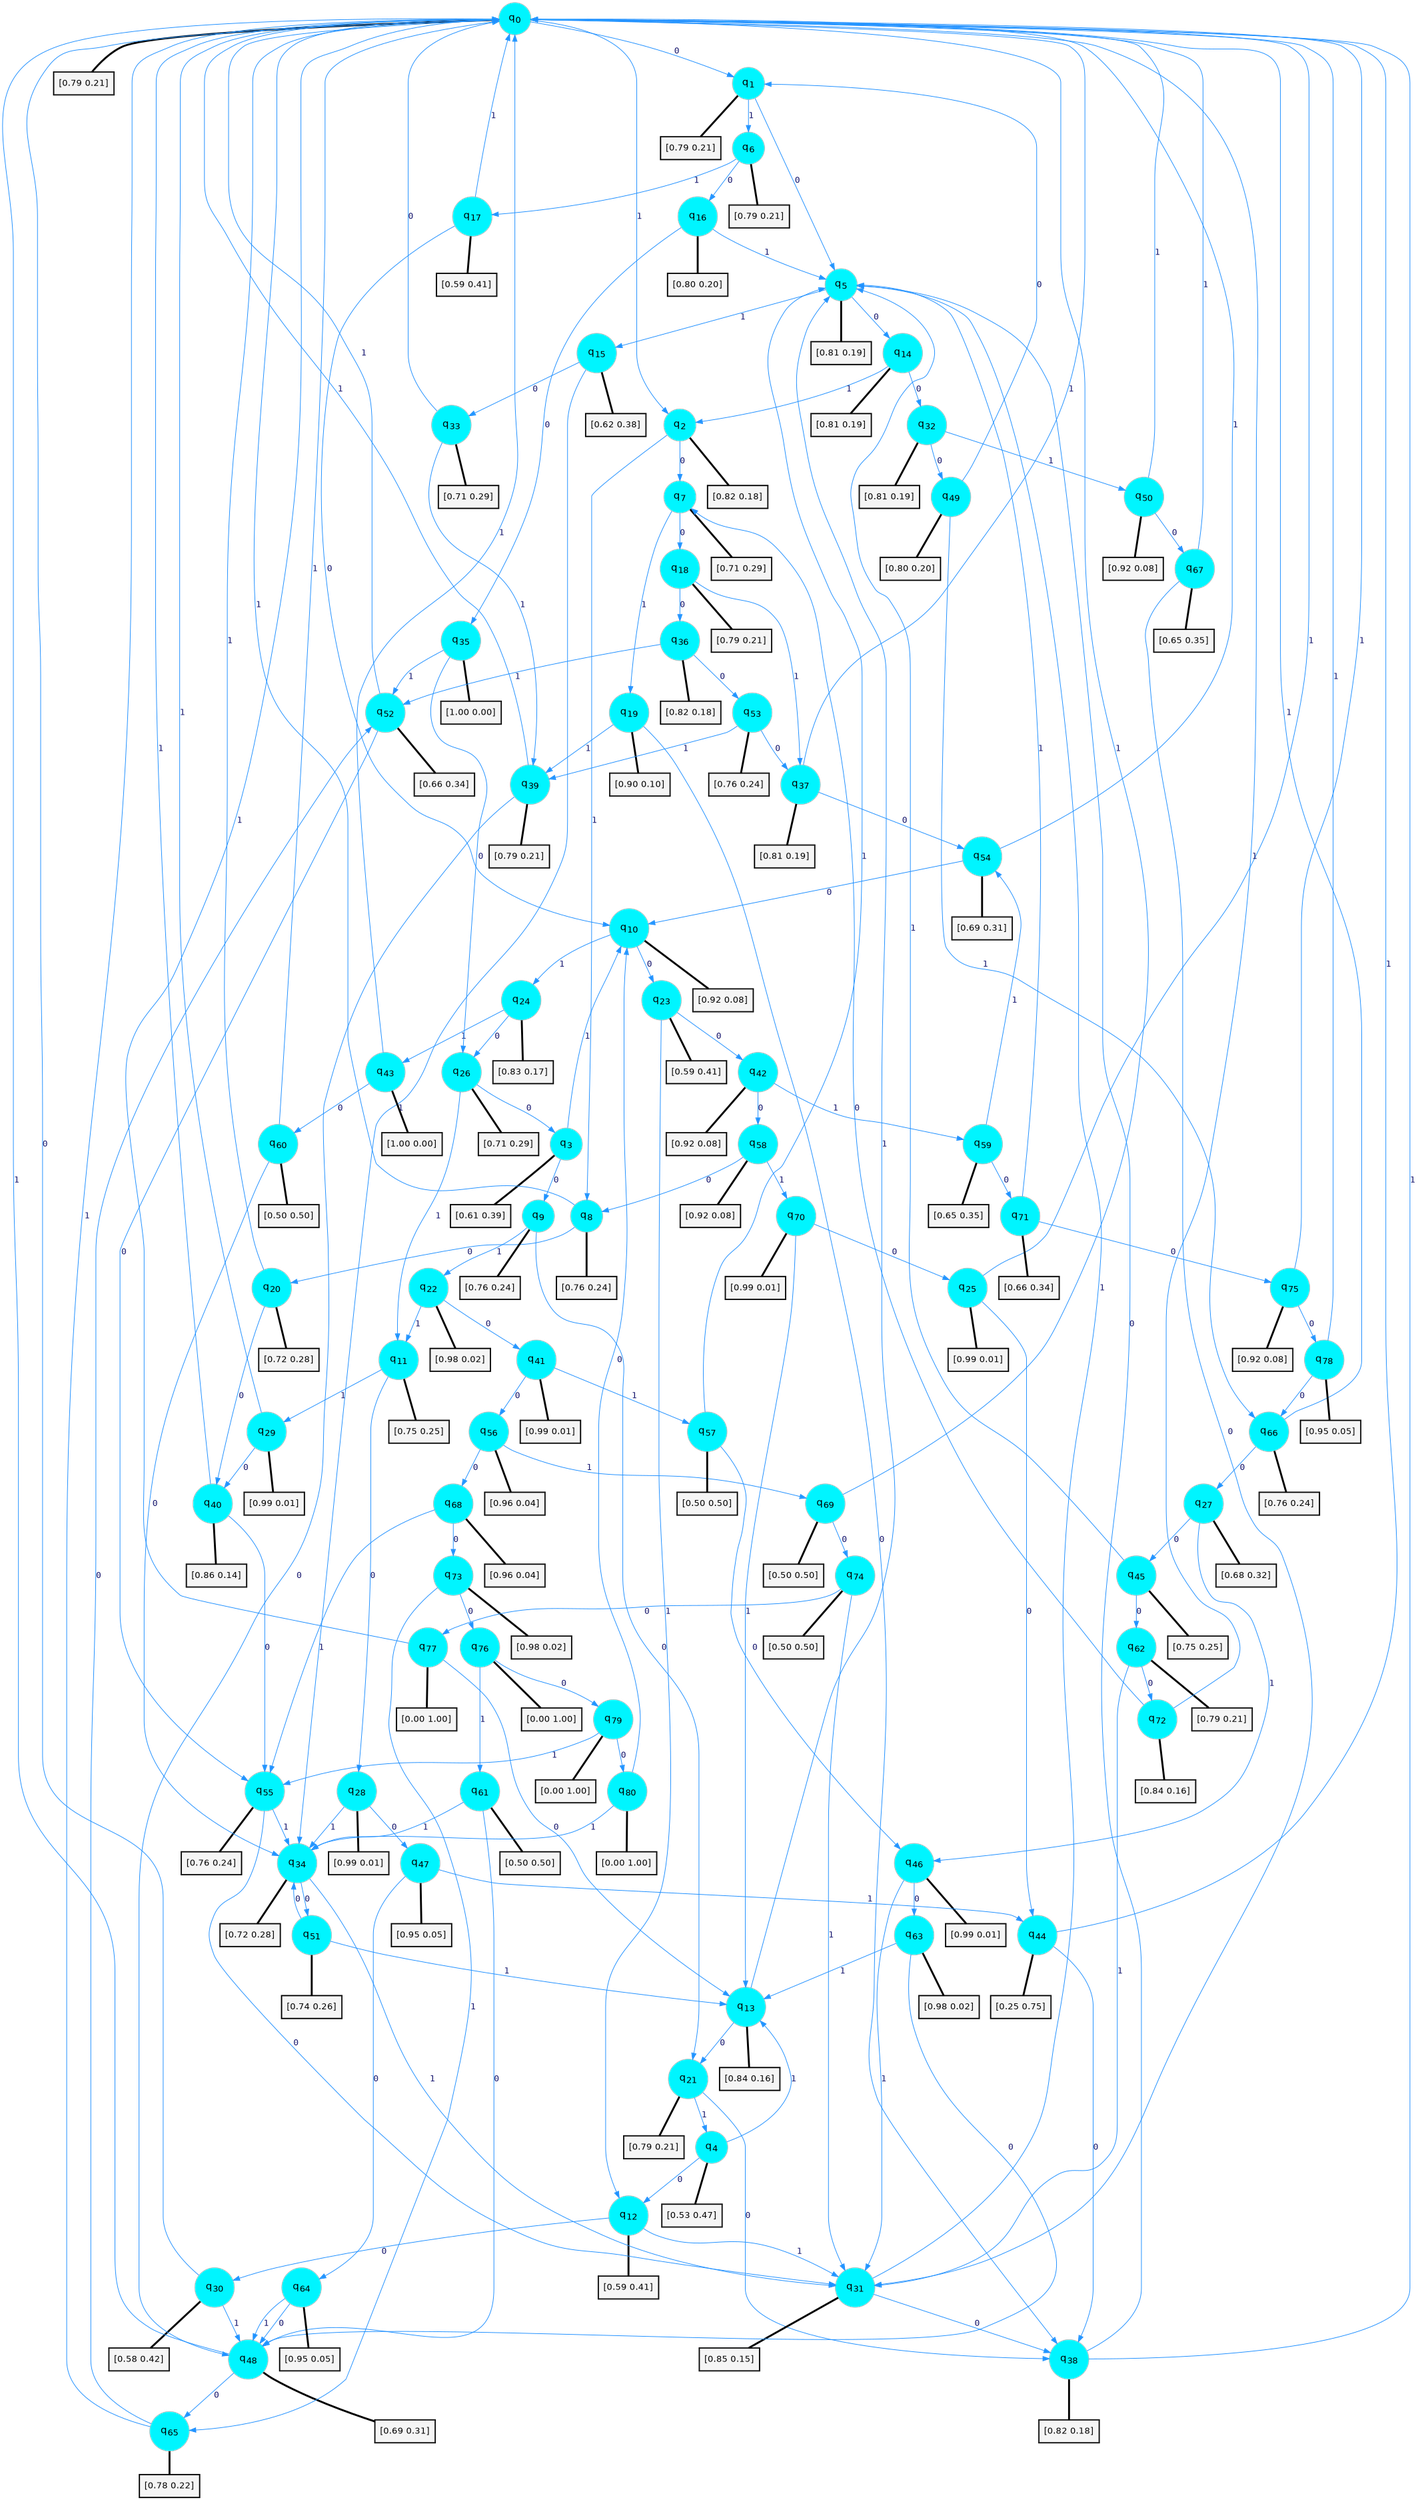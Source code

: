 digraph G {
graph [
bgcolor=transparent, dpi=300, rankdir=TD, size="40,25"];
node [
color=gray, fillcolor=turquoise1, fontcolor=black, fontname=Helvetica, fontsize=16, fontweight=bold, shape=circle, style=filled];
edge [
arrowsize=1, color=dodgerblue1, fontcolor=midnightblue, fontname=courier, fontweight=bold, penwidth=1, style=solid, weight=20];
0[label=<q<SUB>0</SUB>>];
1[label=<q<SUB>1</SUB>>];
2[label=<q<SUB>2</SUB>>];
3[label=<q<SUB>3</SUB>>];
4[label=<q<SUB>4</SUB>>];
5[label=<q<SUB>5</SUB>>];
6[label=<q<SUB>6</SUB>>];
7[label=<q<SUB>7</SUB>>];
8[label=<q<SUB>8</SUB>>];
9[label=<q<SUB>9</SUB>>];
10[label=<q<SUB>10</SUB>>];
11[label=<q<SUB>11</SUB>>];
12[label=<q<SUB>12</SUB>>];
13[label=<q<SUB>13</SUB>>];
14[label=<q<SUB>14</SUB>>];
15[label=<q<SUB>15</SUB>>];
16[label=<q<SUB>16</SUB>>];
17[label=<q<SUB>17</SUB>>];
18[label=<q<SUB>18</SUB>>];
19[label=<q<SUB>19</SUB>>];
20[label=<q<SUB>20</SUB>>];
21[label=<q<SUB>21</SUB>>];
22[label=<q<SUB>22</SUB>>];
23[label=<q<SUB>23</SUB>>];
24[label=<q<SUB>24</SUB>>];
25[label=<q<SUB>25</SUB>>];
26[label=<q<SUB>26</SUB>>];
27[label=<q<SUB>27</SUB>>];
28[label=<q<SUB>28</SUB>>];
29[label=<q<SUB>29</SUB>>];
30[label=<q<SUB>30</SUB>>];
31[label=<q<SUB>31</SUB>>];
32[label=<q<SUB>32</SUB>>];
33[label=<q<SUB>33</SUB>>];
34[label=<q<SUB>34</SUB>>];
35[label=<q<SUB>35</SUB>>];
36[label=<q<SUB>36</SUB>>];
37[label=<q<SUB>37</SUB>>];
38[label=<q<SUB>38</SUB>>];
39[label=<q<SUB>39</SUB>>];
40[label=<q<SUB>40</SUB>>];
41[label=<q<SUB>41</SUB>>];
42[label=<q<SUB>42</SUB>>];
43[label=<q<SUB>43</SUB>>];
44[label=<q<SUB>44</SUB>>];
45[label=<q<SUB>45</SUB>>];
46[label=<q<SUB>46</SUB>>];
47[label=<q<SUB>47</SUB>>];
48[label=<q<SUB>48</SUB>>];
49[label=<q<SUB>49</SUB>>];
50[label=<q<SUB>50</SUB>>];
51[label=<q<SUB>51</SUB>>];
52[label=<q<SUB>52</SUB>>];
53[label=<q<SUB>53</SUB>>];
54[label=<q<SUB>54</SUB>>];
55[label=<q<SUB>55</SUB>>];
56[label=<q<SUB>56</SUB>>];
57[label=<q<SUB>57</SUB>>];
58[label=<q<SUB>58</SUB>>];
59[label=<q<SUB>59</SUB>>];
60[label=<q<SUB>60</SUB>>];
61[label=<q<SUB>61</SUB>>];
62[label=<q<SUB>62</SUB>>];
63[label=<q<SUB>63</SUB>>];
64[label=<q<SUB>64</SUB>>];
65[label=<q<SUB>65</SUB>>];
66[label=<q<SUB>66</SUB>>];
67[label=<q<SUB>67</SUB>>];
68[label=<q<SUB>68</SUB>>];
69[label=<q<SUB>69</SUB>>];
70[label=<q<SUB>70</SUB>>];
71[label=<q<SUB>71</SUB>>];
72[label=<q<SUB>72</SUB>>];
73[label=<q<SUB>73</SUB>>];
74[label=<q<SUB>74</SUB>>];
75[label=<q<SUB>75</SUB>>];
76[label=<q<SUB>76</SUB>>];
77[label=<q<SUB>77</SUB>>];
78[label=<q<SUB>78</SUB>>];
79[label=<q<SUB>79</SUB>>];
80[label=<q<SUB>80</SUB>>];
81[label="[0.79 0.21]", shape=box,fontcolor=black, fontname=Helvetica, fontsize=14, penwidth=2, fillcolor=whitesmoke,color=black];
82[label="[0.79 0.21]", shape=box,fontcolor=black, fontname=Helvetica, fontsize=14, penwidth=2, fillcolor=whitesmoke,color=black];
83[label="[0.82 0.18]", shape=box,fontcolor=black, fontname=Helvetica, fontsize=14, penwidth=2, fillcolor=whitesmoke,color=black];
84[label="[0.61 0.39]", shape=box,fontcolor=black, fontname=Helvetica, fontsize=14, penwidth=2, fillcolor=whitesmoke,color=black];
85[label="[0.53 0.47]", shape=box,fontcolor=black, fontname=Helvetica, fontsize=14, penwidth=2, fillcolor=whitesmoke,color=black];
86[label="[0.81 0.19]", shape=box,fontcolor=black, fontname=Helvetica, fontsize=14, penwidth=2, fillcolor=whitesmoke,color=black];
87[label="[0.79 0.21]", shape=box,fontcolor=black, fontname=Helvetica, fontsize=14, penwidth=2, fillcolor=whitesmoke,color=black];
88[label="[0.71 0.29]", shape=box,fontcolor=black, fontname=Helvetica, fontsize=14, penwidth=2, fillcolor=whitesmoke,color=black];
89[label="[0.76 0.24]", shape=box,fontcolor=black, fontname=Helvetica, fontsize=14, penwidth=2, fillcolor=whitesmoke,color=black];
90[label="[0.76 0.24]", shape=box,fontcolor=black, fontname=Helvetica, fontsize=14, penwidth=2, fillcolor=whitesmoke,color=black];
91[label="[0.92 0.08]", shape=box,fontcolor=black, fontname=Helvetica, fontsize=14, penwidth=2, fillcolor=whitesmoke,color=black];
92[label="[0.75 0.25]", shape=box,fontcolor=black, fontname=Helvetica, fontsize=14, penwidth=2, fillcolor=whitesmoke,color=black];
93[label="[0.59 0.41]", shape=box,fontcolor=black, fontname=Helvetica, fontsize=14, penwidth=2, fillcolor=whitesmoke,color=black];
94[label="[0.84 0.16]", shape=box,fontcolor=black, fontname=Helvetica, fontsize=14, penwidth=2, fillcolor=whitesmoke,color=black];
95[label="[0.81 0.19]", shape=box,fontcolor=black, fontname=Helvetica, fontsize=14, penwidth=2, fillcolor=whitesmoke,color=black];
96[label="[0.62 0.38]", shape=box,fontcolor=black, fontname=Helvetica, fontsize=14, penwidth=2, fillcolor=whitesmoke,color=black];
97[label="[0.80 0.20]", shape=box,fontcolor=black, fontname=Helvetica, fontsize=14, penwidth=2, fillcolor=whitesmoke,color=black];
98[label="[0.59 0.41]", shape=box,fontcolor=black, fontname=Helvetica, fontsize=14, penwidth=2, fillcolor=whitesmoke,color=black];
99[label="[0.79 0.21]", shape=box,fontcolor=black, fontname=Helvetica, fontsize=14, penwidth=2, fillcolor=whitesmoke,color=black];
100[label="[0.90 0.10]", shape=box,fontcolor=black, fontname=Helvetica, fontsize=14, penwidth=2, fillcolor=whitesmoke,color=black];
101[label="[0.72 0.28]", shape=box,fontcolor=black, fontname=Helvetica, fontsize=14, penwidth=2, fillcolor=whitesmoke,color=black];
102[label="[0.79 0.21]", shape=box,fontcolor=black, fontname=Helvetica, fontsize=14, penwidth=2, fillcolor=whitesmoke,color=black];
103[label="[0.98 0.02]", shape=box,fontcolor=black, fontname=Helvetica, fontsize=14, penwidth=2, fillcolor=whitesmoke,color=black];
104[label="[0.59 0.41]", shape=box,fontcolor=black, fontname=Helvetica, fontsize=14, penwidth=2, fillcolor=whitesmoke,color=black];
105[label="[0.83 0.17]", shape=box,fontcolor=black, fontname=Helvetica, fontsize=14, penwidth=2, fillcolor=whitesmoke,color=black];
106[label="[0.99 0.01]", shape=box,fontcolor=black, fontname=Helvetica, fontsize=14, penwidth=2, fillcolor=whitesmoke,color=black];
107[label="[0.71 0.29]", shape=box,fontcolor=black, fontname=Helvetica, fontsize=14, penwidth=2, fillcolor=whitesmoke,color=black];
108[label="[0.68 0.32]", shape=box,fontcolor=black, fontname=Helvetica, fontsize=14, penwidth=2, fillcolor=whitesmoke,color=black];
109[label="[0.99 0.01]", shape=box,fontcolor=black, fontname=Helvetica, fontsize=14, penwidth=2, fillcolor=whitesmoke,color=black];
110[label="[0.99 0.01]", shape=box,fontcolor=black, fontname=Helvetica, fontsize=14, penwidth=2, fillcolor=whitesmoke,color=black];
111[label="[0.58 0.42]", shape=box,fontcolor=black, fontname=Helvetica, fontsize=14, penwidth=2, fillcolor=whitesmoke,color=black];
112[label="[0.85 0.15]", shape=box,fontcolor=black, fontname=Helvetica, fontsize=14, penwidth=2, fillcolor=whitesmoke,color=black];
113[label="[0.81 0.19]", shape=box,fontcolor=black, fontname=Helvetica, fontsize=14, penwidth=2, fillcolor=whitesmoke,color=black];
114[label="[0.71 0.29]", shape=box,fontcolor=black, fontname=Helvetica, fontsize=14, penwidth=2, fillcolor=whitesmoke,color=black];
115[label="[0.72 0.28]", shape=box,fontcolor=black, fontname=Helvetica, fontsize=14, penwidth=2, fillcolor=whitesmoke,color=black];
116[label="[1.00 0.00]", shape=box,fontcolor=black, fontname=Helvetica, fontsize=14, penwidth=2, fillcolor=whitesmoke,color=black];
117[label="[0.82 0.18]", shape=box,fontcolor=black, fontname=Helvetica, fontsize=14, penwidth=2, fillcolor=whitesmoke,color=black];
118[label="[0.81 0.19]", shape=box,fontcolor=black, fontname=Helvetica, fontsize=14, penwidth=2, fillcolor=whitesmoke,color=black];
119[label="[0.82 0.18]", shape=box,fontcolor=black, fontname=Helvetica, fontsize=14, penwidth=2, fillcolor=whitesmoke,color=black];
120[label="[0.79 0.21]", shape=box,fontcolor=black, fontname=Helvetica, fontsize=14, penwidth=2, fillcolor=whitesmoke,color=black];
121[label="[0.86 0.14]", shape=box,fontcolor=black, fontname=Helvetica, fontsize=14, penwidth=2, fillcolor=whitesmoke,color=black];
122[label="[0.99 0.01]", shape=box,fontcolor=black, fontname=Helvetica, fontsize=14, penwidth=2, fillcolor=whitesmoke,color=black];
123[label="[0.92 0.08]", shape=box,fontcolor=black, fontname=Helvetica, fontsize=14, penwidth=2, fillcolor=whitesmoke,color=black];
124[label="[1.00 0.00]", shape=box,fontcolor=black, fontname=Helvetica, fontsize=14, penwidth=2, fillcolor=whitesmoke,color=black];
125[label="[0.25 0.75]", shape=box,fontcolor=black, fontname=Helvetica, fontsize=14, penwidth=2, fillcolor=whitesmoke,color=black];
126[label="[0.75 0.25]", shape=box,fontcolor=black, fontname=Helvetica, fontsize=14, penwidth=2, fillcolor=whitesmoke,color=black];
127[label="[0.99 0.01]", shape=box,fontcolor=black, fontname=Helvetica, fontsize=14, penwidth=2, fillcolor=whitesmoke,color=black];
128[label="[0.95 0.05]", shape=box,fontcolor=black, fontname=Helvetica, fontsize=14, penwidth=2, fillcolor=whitesmoke,color=black];
129[label="[0.69 0.31]", shape=box,fontcolor=black, fontname=Helvetica, fontsize=14, penwidth=2, fillcolor=whitesmoke,color=black];
130[label="[0.80 0.20]", shape=box,fontcolor=black, fontname=Helvetica, fontsize=14, penwidth=2, fillcolor=whitesmoke,color=black];
131[label="[0.92 0.08]", shape=box,fontcolor=black, fontname=Helvetica, fontsize=14, penwidth=2, fillcolor=whitesmoke,color=black];
132[label="[0.74 0.26]", shape=box,fontcolor=black, fontname=Helvetica, fontsize=14, penwidth=2, fillcolor=whitesmoke,color=black];
133[label="[0.66 0.34]", shape=box,fontcolor=black, fontname=Helvetica, fontsize=14, penwidth=2, fillcolor=whitesmoke,color=black];
134[label="[0.76 0.24]", shape=box,fontcolor=black, fontname=Helvetica, fontsize=14, penwidth=2, fillcolor=whitesmoke,color=black];
135[label="[0.69 0.31]", shape=box,fontcolor=black, fontname=Helvetica, fontsize=14, penwidth=2, fillcolor=whitesmoke,color=black];
136[label="[0.76 0.24]", shape=box,fontcolor=black, fontname=Helvetica, fontsize=14, penwidth=2, fillcolor=whitesmoke,color=black];
137[label="[0.96 0.04]", shape=box,fontcolor=black, fontname=Helvetica, fontsize=14, penwidth=2, fillcolor=whitesmoke,color=black];
138[label="[0.50 0.50]", shape=box,fontcolor=black, fontname=Helvetica, fontsize=14, penwidth=2, fillcolor=whitesmoke,color=black];
139[label="[0.92 0.08]", shape=box,fontcolor=black, fontname=Helvetica, fontsize=14, penwidth=2, fillcolor=whitesmoke,color=black];
140[label="[0.65 0.35]", shape=box,fontcolor=black, fontname=Helvetica, fontsize=14, penwidth=2, fillcolor=whitesmoke,color=black];
141[label="[0.50 0.50]", shape=box,fontcolor=black, fontname=Helvetica, fontsize=14, penwidth=2, fillcolor=whitesmoke,color=black];
142[label="[0.50 0.50]", shape=box,fontcolor=black, fontname=Helvetica, fontsize=14, penwidth=2, fillcolor=whitesmoke,color=black];
143[label="[0.79 0.21]", shape=box,fontcolor=black, fontname=Helvetica, fontsize=14, penwidth=2, fillcolor=whitesmoke,color=black];
144[label="[0.98 0.02]", shape=box,fontcolor=black, fontname=Helvetica, fontsize=14, penwidth=2, fillcolor=whitesmoke,color=black];
145[label="[0.95 0.05]", shape=box,fontcolor=black, fontname=Helvetica, fontsize=14, penwidth=2, fillcolor=whitesmoke,color=black];
146[label="[0.78 0.22]", shape=box,fontcolor=black, fontname=Helvetica, fontsize=14, penwidth=2, fillcolor=whitesmoke,color=black];
147[label="[0.76 0.24]", shape=box,fontcolor=black, fontname=Helvetica, fontsize=14, penwidth=2, fillcolor=whitesmoke,color=black];
148[label="[0.65 0.35]", shape=box,fontcolor=black, fontname=Helvetica, fontsize=14, penwidth=2, fillcolor=whitesmoke,color=black];
149[label="[0.96 0.04]", shape=box,fontcolor=black, fontname=Helvetica, fontsize=14, penwidth=2, fillcolor=whitesmoke,color=black];
150[label="[0.50 0.50]", shape=box,fontcolor=black, fontname=Helvetica, fontsize=14, penwidth=2, fillcolor=whitesmoke,color=black];
151[label="[0.99 0.01]", shape=box,fontcolor=black, fontname=Helvetica, fontsize=14, penwidth=2, fillcolor=whitesmoke,color=black];
152[label="[0.66 0.34]", shape=box,fontcolor=black, fontname=Helvetica, fontsize=14, penwidth=2, fillcolor=whitesmoke,color=black];
153[label="[0.84 0.16]", shape=box,fontcolor=black, fontname=Helvetica, fontsize=14, penwidth=2, fillcolor=whitesmoke,color=black];
154[label="[0.98 0.02]", shape=box,fontcolor=black, fontname=Helvetica, fontsize=14, penwidth=2, fillcolor=whitesmoke,color=black];
155[label="[0.50 0.50]", shape=box,fontcolor=black, fontname=Helvetica, fontsize=14, penwidth=2, fillcolor=whitesmoke,color=black];
156[label="[0.92 0.08]", shape=box,fontcolor=black, fontname=Helvetica, fontsize=14, penwidth=2, fillcolor=whitesmoke,color=black];
157[label="[0.00 1.00]", shape=box,fontcolor=black, fontname=Helvetica, fontsize=14, penwidth=2, fillcolor=whitesmoke,color=black];
158[label="[0.00 1.00]", shape=box,fontcolor=black, fontname=Helvetica, fontsize=14, penwidth=2, fillcolor=whitesmoke,color=black];
159[label="[0.95 0.05]", shape=box,fontcolor=black, fontname=Helvetica, fontsize=14, penwidth=2, fillcolor=whitesmoke,color=black];
160[label="[0.00 1.00]", shape=box,fontcolor=black, fontname=Helvetica, fontsize=14, penwidth=2, fillcolor=whitesmoke,color=black];
161[label="[0.00 1.00]", shape=box,fontcolor=black, fontname=Helvetica, fontsize=14, penwidth=2, fillcolor=whitesmoke,color=black];
0->1 [label=0];
0->2 [label=1];
0->81 [arrowhead=none, penwidth=3,color=black];
1->5 [label=0];
1->6 [label=1];
1->82 [arrowhead=none, penwidth=3,color=black];
2->7 [label=0];
2->8 [label=1];
2->83 [arrowhead=none, penwidth=3,color=black];
3->9 [label=0];
3->10 [label=1];
3->84 [arrowhead=none, penwidth=3,color=black];
4->12 [label=0];
4->13 [label=1];
4->85 [arrowhead=none, penwidth=3,color=black];
5->14 [label=0];
5->15 [label=1];
5->86 [arrowhead=none, penwidth=3,color=black];
6->16 [label=0];
6->17 [label=1];
6->87 [arrowhead=none, penwidth=3,color=black];
7->18 [label=0];
7->19 [label=1];
7->88 [arrowhead=none, penwidth=3,color=black];
8->20 [label=0];
8->0 [label=1];
8->89 [arrowhead=none, penwidth=3,color=black];
9->21 [label=0];
9->22 [label=1];
9->90 [arrowhead=none, penwidth=3,color=black];
10->23 [label=0];
10->24 [label=1];
10->91 [arrowhead=none, penwidth=3,color=black];
11->28 [label=0];
11->29 [label=1];
11->92 [arrowhead=none, penwidth=3,color=black];
12->30 [label=0];
12->31 [label=1];
12->93 [arrowhead=none, penwidth=3,color=black];
13->21 [label=0];
13->5 [label=1];
13->94 [arrowhead=none, penwidth=3,color=black];
14->32 [label=0];
14->2 [label=1];
14->95 [arrowhead=none, penwidth=3,color=black];
15->33 [label=0];
15->34 [label=1];
15->96 [arrowhead=none, penwidth=3,color=black];
16->35 [label=0];
16->5 [label=1];
16->97 [arrowhead=none, penwidth=3,color=black];
17->10 [label=0];
17->0 [label=1];
17->98 [arrowhead=none, penwidth=3,color=black];
18->36 [label=0];
18->37 [label=1];
18->99 [arrowhead=none, penwidth=3,color=black];
19->38 [label=0];
19->39 [label=1];
19->100 [arrowhead=none, penwidth=3,color=black];
20->40 [label=0];
20->0 [label=1];
20->101 [arrowhead=none, penwidth=3,color=black];
21->38 [label=0];
21->4 [label=1];
21->102 [arrowhead=none, penwidth=3,color=black];
22->41 [label=0];
22->11 [label=1];
22->103 [arrowhead=none, penwidth=3,color=black];
23->42 [label=0];
23->12 [label=1];
23->104 [arrowhead=none, penwidth=3,color=black];
24->26 [label=0];
24->43 [label=1];
24->105 [arrowhead=none, penwidth=3,color=black];
25->44 [label=0];
25->0 [label=1];
25->106 [arrowhead=none, penwidth=3,color=black];
26->3 [label=0];
26->11 [label=1];
26->107 [arrowhead=none, penwidth=3,color=black];
27->45 [label=0];
27->46 [label=1];
27->108 [arrowhead=none, penwidth=3,color=black];
28->47 [label=0];
28->34 [label=1];
28->109 [arrowhead=none, penwidth=3,color=black];
29->40 [label=0];
29->0 [label=1];
29->110 [arrowhead=none, penwidth=3,color=black];
30->0 [label=0];
30->48 [label=1];
30->111 [arrowhead=none, penwidth=3,color=black];
31->38 [label=0];
31->5 [label=1];
31->112 [arrowhead=none, penwidth=3,color=black];
32->49 [label=0];
32->50 [label=1];
32->113 [arrowhead=none, penwidth=3,color=black];
33->0 [label=0];
33->39 [label=1];
33->114 [arrowhead=none, penwidth=3,color=black];
34->51 [label=0];
34->31 [label=1];
34->115 [arrowhead=none, penwidth=3,color=black];
35->26 [label=0];
35->52 [label=1];
35->116 [arrowhead=none, penwidth=3,color=black];
36->53 [label=0];
36->52 [label=1];
36->117 [arrowhead=none, penwidth=3,color=black];
37->54 [label=0];
37->0 [label=1];
37->118 [arrowhead=none, penwidth=3,color=black];
38->5 [label=0];
38->0 [label=1];
38->119 [arrowhead=none, penwidth=3,color=black];
39->48 [label=0];
39->0 [label=1];
39->120 [arrowhead=none, penwidth=3,color=black];
40->55 [label=0];
40->0 [label=1];
40->121 [arrowhead=none, penwidth=3,color=black];
41->56 [label=0];
41->57 [label=1];
41->122 [arrowhead=none, penwidth=3,color=black];
42->58 [label=0];
42->59 [label=1];
42->123 [arrowhead=none, penwidth=3,color=black];
43->60 [label=0];
43->0 [label=1];
43->124 [arrowhead=none, penwidth=3,color=black];
44->38 [label=0];
44->0 [label=1];
44->125 [arrowhead=none, penwidth=3,color=black];
45->62 [label=0];
45->5 [label=1];
45->126 [arrowhead=none, penwidth=3,color=black];
46->63 [label=0];
46->31 [label=1];
46->127 [arrowhead=none, penwidth=3,color=black];
47->64 [label=0];
47->44 [label=1];
47->128 [arrowhead=none, penwidth=3,color=black];
48->65 [label=0];
48->0 [label=1];
48->129 [arrowhead=none, penwidth=3,color=black];
49->1 [label=0];
49->66 [label=1];
49->130 [arrowhead=none, penwidth=3,color=black];
50->67 [label=0];
50->0 [label=1];
50->131 [arrowhead=none, penwidth=3,color=black];
51->34 [label=0];
51->13 [label=1];
51->132 [arrowhead=none, penwidth=3,color=black];
52->55 [label=0];
52->0 [label=1];
52->133 [arrowhead=none, penwidth=3,color=black];
53->37 [label=0];
53->39 [label=1];
53->134 [arrowhead=none, penwidth=3,color=black];
54->10 [label=0];
54->0 [label=1];
54->135 [arrowhead=none, penwidth=3,color=black];
55->31 [label=0];
55->34 [label=1];
55->136 [arrowhead=none, penwidth=3,color=black];
56->68 [label=0];
56->69 [label=1];
56->137 [arrowhead=none, penwidth=3,color=black];
57->46 [label=0];
57->5 [label=1];
57->138 [arrowhead=none, penwidth=3,color=black];
58->8 [label=0];
58->70 [label=1];
58->139 [arrowhead=none, penwidth=3,color=black];
59->71 [label=0];
59->54 [label=1];
59->140 [arrowhead=none, penwidth=3,color=black];
60->34 [label=0];
60->0 [label=1];
60->141 [arrowhead=none, penwidth=3,color=black];
61->48 [label=0];
61->34 [label=1];
61->142 [arrowhead=none, penwidth=3,color=black];
62->72 [label=0];
62->31 [label=1];
62->143 [arrowhead=none, penwidth=3,color=black];
63->48 [label=0];
63->13 [label=1];
63->144 [arrowhead=none, penwidth=3,color=black];
64->48 [label=0];
64->48 [label=1];
64->145 [arrowhead=none, penwidth=3,color=black];
65->52 [label=0];
65->0 [label=1];
65->146 [arrowhead=none, penwidth=3,color=black];
66->27 [label=0];
66->0 [label=1];
66->147 [arrowhead=none, penwidth=3,color=black];
67->31 [label=0];
67->0 [label=1];
67->148 [arrowhead=none, penwidth=3,color=black];
68->73 [label=0];
68->55 [label=1];
68->149 [arrowhead=none, penwidth=3,color=black];
69->74 [label=0];
69->0 [label=1];
69->150 [arrowhead=none, penwidth=3,color=black];
70->25 [label=0];
70->13 [label=1];
70->151 [arrowhead=none, penwidth=3,color=black];
71->75 [label=0];
71->5 [label=1];
71->152 [arrowhead=none, penwidth=3,color=black];
72->7 [label=0];
72->0 [label=1];
72->153 [arrowhead=none, penwidth=3,color=black];
73->76 [label=0];
73->65 [label=1];
73->154 [arrowhead=none, penwidth=3,color=black];
74->77 [label=0];
74->31 [label=1];
74->155 [arrowhead=none, penwidth=3,color=black];
75->78 [label=0];
75->0 [label=1];
75->156 [arrowhead=none, penwidth=3,color=black];
76->79 [label=0];
76->61 [label=1];
76->157 [arrowhead=none, penwidth=3,color=black];
77->13 [label=0];
77->0 [label=1];
77->158 [arrowhead=none, penwidth=3,color=black];
78->66 [label=0];
78->0 [label=1];
78->159 [arrowhead=none, penwidth=3,color=black];
79->80 [label=0];
79->55 [label=1];
79->160 [arrowhead=none, penwidth=3,color=black];
80->10 [label=0];
80->34 [label=1];
80->161 [arrowhead=none, penwidth=3,color=black];
}
